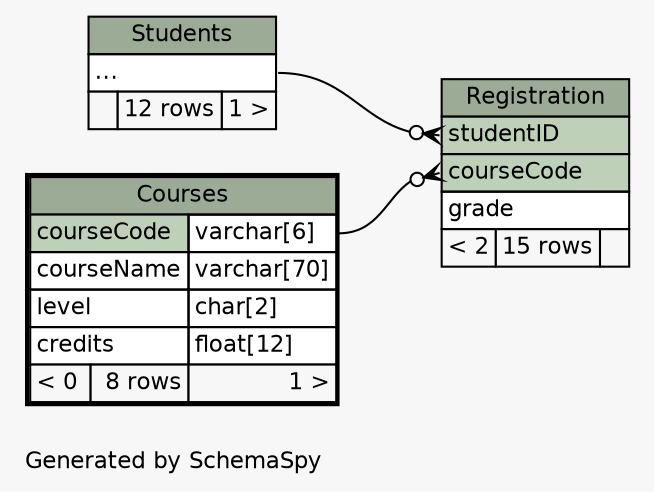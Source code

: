 // dot 2.30.1 on Linux 3.10.0-229.11.1.el7.x86_64
// SchemaSpy rev 590
digraph "twoDegreesRelationshipsDiagram" {
  graph [
    rankdir="RL"
    bgcolor="#f7f7f7"
    label="\nGenerated by SchemaSpy"
    labeljust="l"
    nodesep="0.18"
    ranksep="0.46"
    fontname="Helvetica"
    fontsize="11"
  ];
  node [
    fontname="Helvetica"
    fontsize="11"
    shape="plaintext"
  ];
  edge [
    arrowsize="0.8"
  ];
  "Registration":"courseCode":w -> "Courses":"courseCode.type":e [arrowhead=none dir=back arrowtail=crowodot];
  "Registration":"studentID":w -> "Students":"elipses":e [arrowhead=none dir=back arrowtail=crowodot];
  "Courses" [
    label=<
    <TABLE BORDER="2" CELLBORDER="1" CELLSPACING="0" BGCOLOR="#ffffff">
      <TR><TD COLSPAN="3" BGCOLOR="#9bab96" ALIGN="CENTER">Courses</TD></TR>
      <TR><TD PORT="courseCode" COLSPAN="2" BGCOLOR="#bed1b8" ALIGN="LEFT">courseCode</TD><TD PORT="courseCode.type" ALIGN="LEFT">varchar[6]</TD></TR>
      <TR><TD PORT="courseName" COLSPAN="2" ALIGN="LEFT">courseName</TD><TD PORT="courseName.type" ALIGN="LEFT">varchar[70]</TD></TR>
      <TR><TD PORT="level" COLSPAN="2" ALIGN="LEFT">level</TD><TD PORT="level.type" ALIGN="LEFT">char[2]</TD></TR>
      <TR><TD PORT="credits" COLSPAN="2" ALIGN="LEFT">credits</TD><TD PORT="credits.type" ALIGN="LEFT">float[12]</TD></TR>
      <TR><TD ALIGN="LEFT" BGCOLOR="#f7f7f7">&lt; 0</TD><TD ALIGN="RIGHT" BGCOLOR="#f7f7f7">8 rows</TD><TD ALIGN="RIGHT" BGCOLOR="#f7f7f7">1 &gt;</TD></TR>
    </TABLE>>
    URL="Courses.html"
    tooltip="Courses"
  ];
  "Registration" [
    label=<
    <TABLE BORDER="0" CELLBORDER="1" CELLSPACING="0" BGCOLOR="#ffffff">
      <TR><TD COLSPAN="3" BGCOLOR="#9bab96" ALIGN="CENTER">Registration</TD></TR>
      <TR><TD PORT="studentID" COLSPAN="3" BGCOLOR="#bed1b8" ALIGN="LEFT">studentID</TD></TR>
      <TR><TD PORT="courseCode" COLSPAN="3" BGCOLOR="#bed1b8" ALIGN="LEFT">courseCode</TD></TR>
      <TR><TD PORT="grade" COLSPAN="3" ALIGN="LEFT">grade</TD></TR>
      <TR><TD ALIGN="LEFT" BGCOLOR="#f7f7f7">&lt; 2</TD><TD ALIGN="RIGHT" BGCOLOR="#f7f7f7">15 rows</TD><TD ALIGN="RIGHT" BGCOLOR="#f7f7f7">  </TD></TR>
    </TABLE>>
    URL="Registration.html"
    tooltip="Registration"
  ];
  "Students" [
    label=<
    <TABLE BORDER="0" CELLBORDER="1" CELLSPACING="0" BGCOLOR="#ffffff">
      <TR><TD COLSPAN="3" BGCOLOR="#9bab96" ALIGN="CENTER">Students</TD></TR>
      <TR><TD PORT="elipses" COLSPAN="3" ALIGN="LEFT">...</TD></TR>
      <TR><TD ALIGN="LEFT" BGCOLOR="#f7f7f7">  </TD><TD ALIGN="RIGHT" BGCOLOR="#f7f7f7">12 rows</TD><TD ALIGN="RIGHT" BGCOLOR="#f7f7f7">1 &gt;</TD></TR>
    </TABLE>>
    URL="Students.html"
    tooltip="Students"
  ];
}
